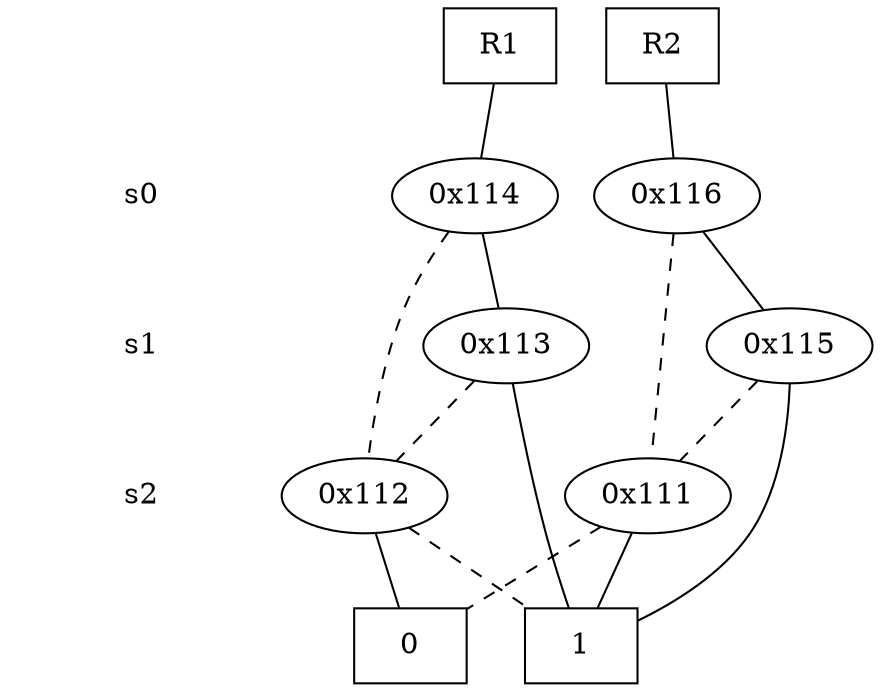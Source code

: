 digraph "DD" {
size = "7.5,10"
center = true;
edge [dir = none];
{ node [shape = plaintext];
  edge [style = invis];
  "CONST NODES" [style = invis];
" s0 " -> " s1 " -> " s2 " -> "CONST NODES"; 
}
{ rank = same; node [shape = box]; edge [style = invis];
"R1" -> "R2"; }
{ rank = same; " s0 ";
"0x116";
"0x114";
}
{ rank = same; " s1 ";
"0x115";
"0x113";
}
{ rank = same; " s2 ";
"0x111";
"0x112";
}
{ rank = same; "CONST NODES";
{ node [shape = box]; "0xc3";
"0xc2";
}
}
"R1" -> "0x114" [style = solid];
"R2" -> "0x116" [style = solid];
"0x116" -> "0x115";
"0x116" -> "0x111" [style = dashed];
"0x114" -> "0x113";
"0x114" -> "0x112" [style = dashed];
"0x115" -> "0xc2";
"0x115" -> "0x111" [style = dashed];
"0x113" -> "0xc2";
"0x113" -> "0x112" [style = dashed];
"0x111" -> "0xc2";
"0x111" -> "0xc3" [style = dashed];
"0x112" -> "0xc3";
"0x112" -> "0xc2" [style = dashed];
"0xc3" [label = "0"];
"0xc2" [label = "1"];
}

